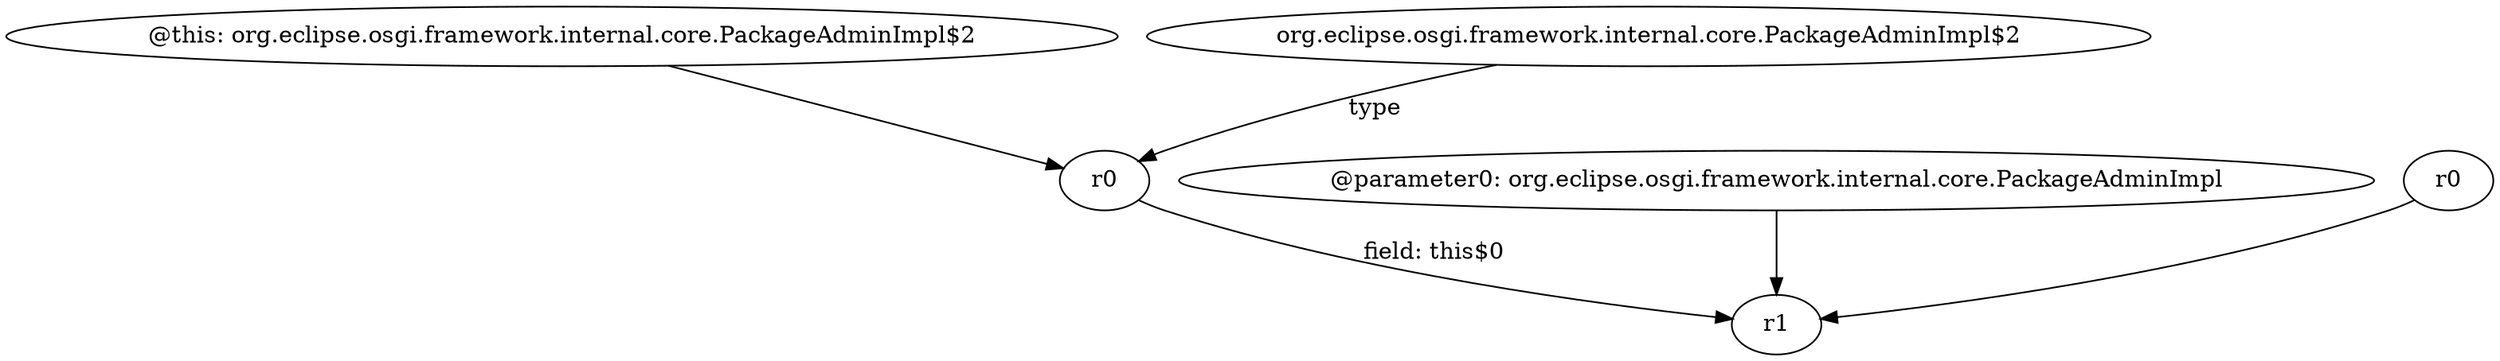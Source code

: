 digraph g {
0[label="@this: org.eclipse.osgi.framework.internal.core.PackageAdminImpl$2"]
1[label="r0"]
0->1[label=""]
2[label="org.eclipse.osgi.framework.internal.core.PackageAdminImpl$2"]
2->1[label="type"]
3[label="@parameter0: org.eclipse.osgi.framework.internal.core.PackageAdminImpl"]
4[label="r1"]
3->4[label=""]
5[label="r0"]
5->4[label=""]
1->4[label="field: this$0"]
}
